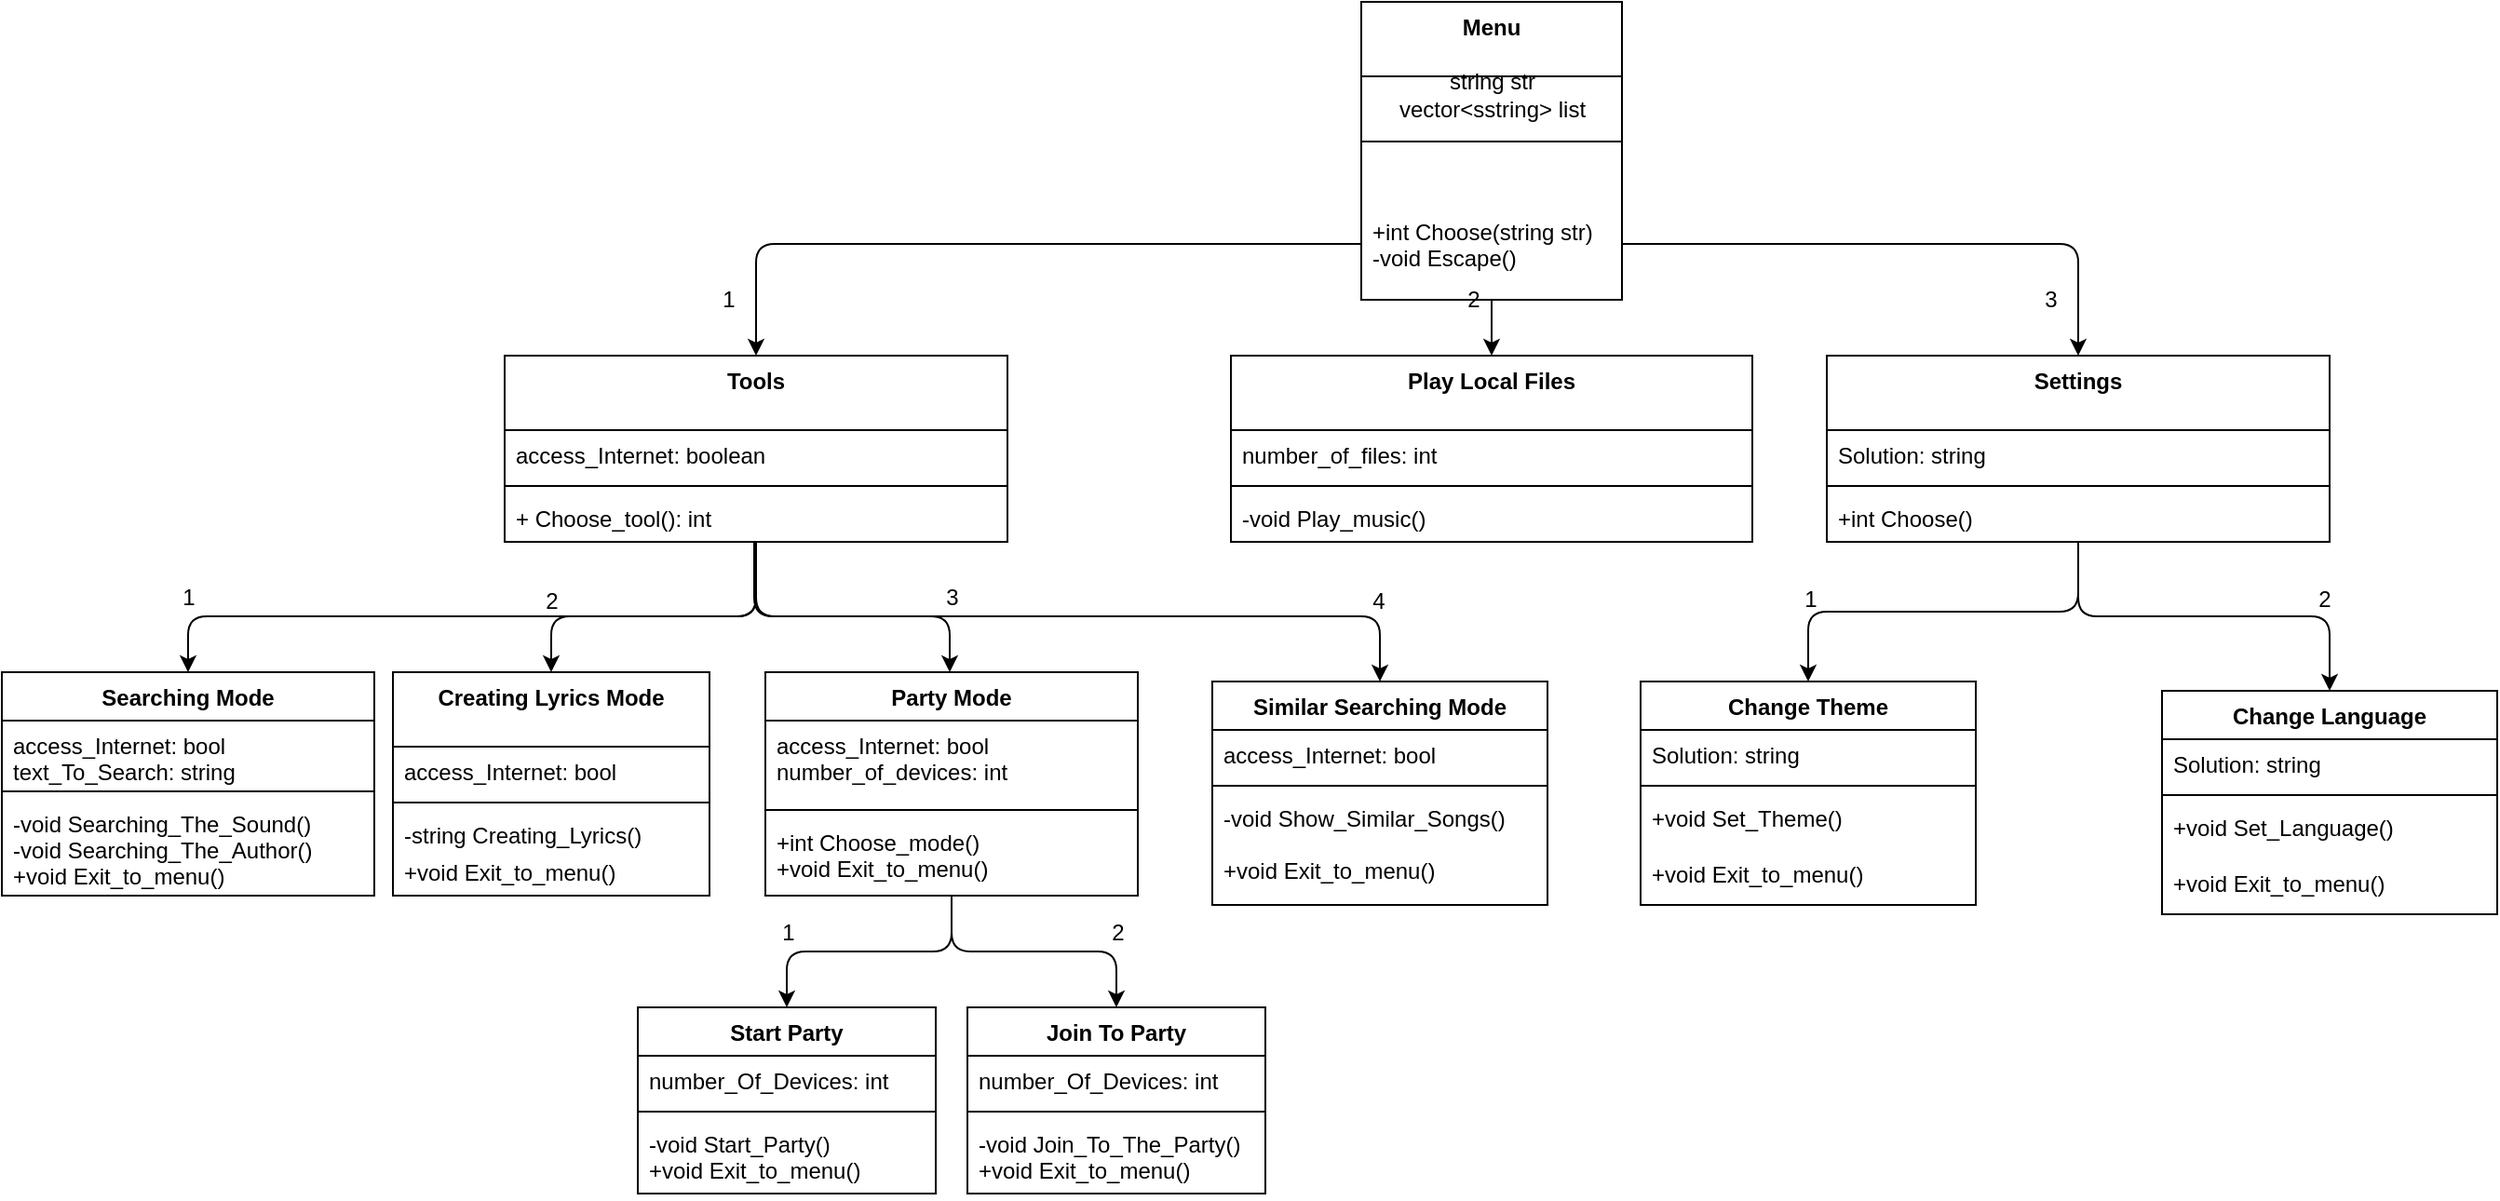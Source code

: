 <mxfile version="17.4.5" type="github">
  <diagram id="C5RBs43oDa-KdzZeNtuy" name="Page-1">
    <mxGraphModel dx="1602" dy="334" grid="1" gridSize="10" guides="1" tooltips="1" connect="1" arrows="1" fold="1" page="1" pageScale="1" pageWidth="827" pageHeight="1169" math="0" shadow="0">
      <root>
        <mxCell id="WIyWlLk6GJQsqaUBKTNV-0" />
        <mxCell id="WIyWlLk6GJQsqaUBKTNV-1" parent="WIyWlLk6GJQsqaUBKTNV-0" />
        <mxCell id="SjC82yO2K8FWHGtNP7TR-21" style="edgeStyle=orthogonalEdgeStyle;rounded=1;sketch=0;orthogonalLoop=1;jettySize=auto;html=1;entryX=0.5;entryY=0;entryDx=0;entryDy=0;" parent="WIyWlLk6GJQsqaUBKTNV-1" source="Bt7MNoxX4kMA5P5jyk8v-60" target="Bt7MNoxX4kMA5P5jyk8v-68" edge="1">
          <mxGeometry relative="1" as="geometry" />
        </mxCell>
        <mxCell id="SjC82yO2K8FWHGtNP7TR-22" style="edgeStyle=orthogonalEdgeStyle;rounded=1;sketch=0;orthogonalLoop=1;jettySize=auto;html=1;entryX=0.5;entryY=0;entryDx=0;entryDy=0;" parent="WIyWlLk6GJQsqaUBKTNV-1" source="Bt7MNoxX4kMA5P5jyk8v-60" target="Bt7MNoxX4kMA5P5jyk8v-64" edge="1">
          <mxGeometry relative="1" as="geometry" />
        </mxCell>
        <mxCell id="Bt7MNoxX4kMA5P5jyk8v-60" value="Party Mode" style="swimlane;fontStyle=1;align=center;verticalAlign=top;childLayout=stackLayout;horizontal=1;startSize=26;horizontalStack=0;resizeParent=1;resizeParentMax=0;resizeLast=0;collapsible=1;marginBottom=0;" parent="WIyWlLk6GJQsqaUBKTNV-1" vertex="1">
          <mxGeometry x="-330" y="430" width="200" height="120" as="geometry" />
        </mxCell>
        <mxCell id="Bt7MNoxX4kMA5P5jyk8v-61" value="access_Internet: bool&#xa;number_of_devices: int" style="text;strokeColor=none;fillColor=none;align=left;verticalAlign=top;spacingLeft=4;spacingRight=4;overflow=hidden;rotatable=0;points=[[0,0.5],[1,0.5]];portConstraint=eastwest;" parent="Bt7MNoxX4kMA5P5jyk8v-60" vertex="1">
          <mxGeometry y="26" width="200" height="44" as="geometry" />
        </mxCell>
        <mxCell id="Bt7MNoxX4kMA5P5jyk8v-62" value="" style="line;strokeWidth=1;fillColor=none;align=left;verticalAlign=middle;spacingTop=-1;spacingLeft=3;spacingRight=3;rotatable=0;labelPosition=right;points=[];portConstraint=eastwest;" parent="Bt7MNoxX4kMA5P5jyk8v-60" vertex="1">
          <mxGeometry y="70" width="200" height="8" as="geometry" />
        </mxCell>
        <mxCell id="Bt7MNoxX4kMA5P5jyk8v-63" value="+int Choose_mode()&#xa;+void Exit_to_menu()" style="text;strokeColor=none;fillColor=none;align=left;verticalAlign=top;spacingLeft=4;spacingRight=4;overflow=hidden;rotatable=0;points=[[0,0.5],[1,0.5]];portConstraint=eastwest;" parent="Bt7MNoxX4kMA5P5jyk8v-60" vertex="1">
          <mxGeometry y="78" width="200" height="42" as="geometry" />
        </mxCell>
        <mxCell id="Bt7MNoxX4kMA5P5jyk8v-64" value="Start Party" style="swimlane;fontStyle=1;align=center;verticalAlign=top;childLayout=stackLayout;horizontal=1;startSize=26;horizontalStack=0;resizeParent=1;resizeParentMax=0;resizeLast=0;collapsible=1;marginBottom=0;" parent="WIyWlLk6GJQsqaUBKTNV-1" vertex="1">
          <mxGeometry x="-398.5" y="610" width="160" height="100" as="geometry" />
        </mxCell>
        <mxCell id="Bt7MNoxX4kMA5P5jyk8v-65" value="number_Of_Devices: int" style="text;strokeColor=none;fillColor=none;align=left;verticalAlign=top;spacingLeft=4;spacingRight=4;overflow=hidden;rotatable=0;points=[[0,0.5],[1,0.5]];portConstraint=eastwest;" parent="Bt7MNoxX4kMA5P5jyk8v-64" vertex="1">
          <mxGeometry y="26" width="160" height="26" as="geometry" />
        </mxCell>
        <mxCell id="Bt7MNoxX4kMA5P5jyk8v-66" value="" style="line;strokeWidth=1;fillColor=none;align=left;verticalAlign=middle;spacingTop=-1;spacingLeft=3;spacingRight=3;rotatable=0;labelPosition=right;points=[];portConstraint=eastwest;" parent="Bt7MNoxX4kMA5P5jyk8v-64" vertex="1">
          <mxGeometry y="52" width="160" height="8" as="geometry" />
        </mxCell>
        <mxCell id="Bt7MNoxX4kMA5P5jyk8v-67" value="-void Start_Party()&#xa;+void Exit_to_menu()" style="text;strokeColor=none;fillColor=none;align=left;verticalAlign=top;spacingLeft=4;spacingRight=4;overflow=hidden;rotatable=0;points=[[0,0.5],[1,0.5]];portConstraint=eastwest;" parent="Bt7MNoxX4kMA5P5jyk8v-64" vertex="1">
          <mxGeometry y="60" width="160" height="40" as="geometry" />
        </mxCell>
        <mxCell id="Bt7MNoxX4kMA5P5jyk8v-68" value="Join To Party" style="swimlane;fontStyle=1;align=center;verticalAlign=top;childLayout=stackLayout;horizontal=1;startSize=26;horizontalStack=0;resizeParent=1;resizeParentMax=0;resizeLast=0;collapsible=1;marginBottom=0;" parent="WIyWlLk6GJQsqaUBKTNV-1" vertex="1">
          <mxGeometry x="-221.5" y="610" width="160" height="100" as="geometry" />
        </mxCell>
        <mxCell id="Bt7MNoxX4kMA5P5jyk8v-69" value="number_Of_Devices: int" style="text;strokeColor=none;fillColor=none;align=left;verticalAlign=top;spacingLeft=4;spacingRight=4;overflow=hidden;rotatable=0;points=[[0,0.5],[1,0.5]];portConstraint=eastwest;" parent="Bt7MNoxX4kMA5P5jyk8v-68" vertex="1">
          <mxGeometry y="26" width="160" height="26" as="geometry" />
        </mxCell>
        <mxCell id="Bt7MNoxX4kMA5P5jyk8v-70" value="" style="line;strokeWidth=1;fillColor=none;align=left;verticalAlign=middle;spacingTop=-1;spacingLeft=3;spacingRight=3;rotatable=0;labelPosition=right;points=[];portConstraint=eastwest;" parent="Bt7MNoxX4kMA5P5jyk8v-68" vertex="1">
          <mxGeometry y="52" width="160" height="8" as="geometry" />
        </mxCell>
        <mxCell id="Bt7MNoxX4kMA5P5jyk8v-71" value="-void Join_To_The_Party()&#xa;+void Exit_to_menu()&#xa;" style="text;strokeColor=none;fillColor=none;align=left;verticalAlign=top;spacingLeft=4;spacingRight=4;overflow=hidden;rotatable=0;points=[[0,0.5],[1,0.5]];portConstraint=eastwest;" parent="Bt7MNoxX4kMA5P5jyk8v-68" vertex="1">
          <mxGeometry y="60" width="160" height="40" as="geometry" />
        </mxCell>
        <mxCell id="Bt7MNoxX4kMA5P5jyk8v-73" value="Searching Mode" style="swimlane;fontStyle=1;align=center;verticalAlign=top;childLayout=stackLayout;horizontal=1;startSize=26;horizontalStack=0;resizeParent=1;resizeParentMax=0;resizeLast=0;collapsible=1;marginBottom=0;" parent="WIyWlLk6GJQsqaUBKTNV-1" vertex="1">
          <mxGeometry x="-740" y="430" width="200" height="120" as="geometry" />
        </mxCell>
        <mxCell id="Bt7MNoxX4kMA5P5jyk8v-74" value="access_Internet: bool&#xa;text_To_Search: string" style="text;strokeColor=none;fillColor=none;align=left;verticalAlign=top;spacingLeft=4;spacingRight=4;overflow=hidden;rotatable=0;points=[[0,0.5],[1,0.5]];portConstraint=eastwest;" parent="Bt7MNoxX4kMA5P5jyk8v-73" vertex="1">
          <mxGeometry y="26" width="200" height="34" as="geometry" />
        </mxCell>
        <mxCell id="Bt7MNoxX4kMA5P5jyk8v-75" value="" style="line;strokeWidth=1;fillColor=none;align=left;verticalAlign=middle;spacingTop=-1;spacingLeft=3;spacingRight=3;rotatable=0;labelPosition=right;points=[];portConstraint=eastwest;" parent="Bt7MNoxX4kMA5P5jyk8v-73" vertex="1">
          <mxGeometry y="60" width="200" height="8" as="geometry" />
        </mxCell>
        <mxCell id="Bt7MNoxX4kMA5P5jyk8v-76" value="-void Searching_The_Sound()&#xa;-void Searching_The_Author()&#xa;+void Exit_to_menu()&#xa;" style="text;strokeColor=none;fillColor=none;align=left;verticalAlign=top;spacingLeft=4;spacingRight=4;overflow=hidden;rotatable=0;points=[[0,0.5],[1,0.5]];portConstraint=eastwest;" parent="Bt7MNoxX4kMA5P5jyk8v-73" vertex="1">
          <mxGeometry y="68" width="200" height="52" as="geometry" />
        </mxCell>
        <mxCell id="Bt7MNoxX4kMA5P5jyk8v-78" value="Similar Searching Mode" style="swimlane;fontStyle=1;align=center;verticalAlign=top;childLayout=stackLayout;horizontal=1;startSize=26;horizontalStack=0;resizeParent=1;resizeParentMax=0;resizeLast=0;collapsible=1;marginBottom=0;" parent="WIyWlLk6GJQsqaUBKTNV-1" vertex="1">
          <mxGeometry x="-90" y="435" width="180" height="120" as="geometry" />
        </mxCell>
        <mxCell id="Bt7MNoxX4kMA5P5jyk8v-79" value="access_Internet: bool" style="text;strokeColor=none;fillColor=none;align=left;verticalAlign=top;spacingLeft=4;spacingRight=4;overflow=hidden;rotatable=0;points=[[0,0.5],[1,0.5]];portConstraint=eastwest;" parent="Bt7MNoxX4kMA5P5jyk8v-78" vertex="1">
          <mxGeometry y="26" width="180" height="26" as="geometry" />
        </mxCell>
        <mxCell id="Bt7MNoxX4kMA5P5jyk8v-80" value="" style="line;strokeWidth=1;fillColor=none;align=left;verticalAlign=middle;spacingTop=-1;spacingLeft=3;spacingRight=3;rotatable=0;labelPosition=right;points=[];portConstraint=eastwest;" parent="Bt7MNoxX4kMA5P5jyk8v-78" vertex="1">
          <mxGeometry y="52" width="180" height="8" as="geometry" />
        </mxCell>
        <mxCell id="Bt7MNoxX4kMA5P5jyk8v-81" value="-void Show_Similar_Songs()&#xa;&#xa;+void Exit_to_menu()" style="text;strokeColor=none;fillColor=none;align=left;verticalAlign=top;spacingLeft=4;spacingRight=4;overflow=hidden;rotatable=0;points=[[0,0.5],[1,0.5]];portConstraint=eastwest;" parent="Bt7MNoxX4kMA5P5jyk8v-78" vertex="1">
          <mxGeometry y="60" width="180" height="60" as="geometry" />
        </mxCell>
        <mxCell id="Bt7MNoxX4kMA5P5jyk8v-83" value="Creating Lyrics Mode" style="swimlane;fontStyle=1;align=center;verticalAlign=top;childLayout=stackLayout;horizontal=1;startSize=40;horizontalStack=0;resizeParent=1;resizeParentMax=0;resizeLast=0;collapsible=1;marginBottom=0;" parent="WIyWlLk6GJQsqaUBKTNV-1" vertex="1">
          <mxGeometry x="-530" y="430" width="170" height="120" as="geometry">
            <mxRectangle x="-530" y="430" width="150" height="40" as="alternateBounds" />
          </mxGeometry>
        </mxCell>
        <mxCell id="Bt7MNoxX4kMA5P5jyk8v-84" value="access_Internet: bool" style="text;strokeColor=none;fillColor=none;align=left;verticalAlign=top;spacingLeft=4;spacingRight=4;overflow=hidden;rotatable=0;points=[[0,0.5],[1,0.5]];portConstraint=eastwest;" parent="Bt7MNoxX4kMA5P5jyk8v-83" vertex="1">
          <mxGeometry y="40" width="170" height="26" as="geometry" />
        </mxCell>
        <mxCell id="Bt7MNoxX4kMA5P5jyk8v-85" value="" style="line;strokeWidth=1;fillColor=none;align=left;verticalAlign=middle;spacingTop=-1;spacingLeft=3;spacingRight=3;rotatable=0;labelPosition=right;points=[];portConstraint=eastwest;" parent="Bt7MNoxX4kMA5P5jyk8v-83" vertex="1">
          <mxGeometry y="66" width="170" height="8" as="geometry" />
        </mxCell>
        <mxCell id="Bt7MNoxX4kMA5P5jyk8v-86" value="-string Creating_Lyrics()" style="text;strokeColor=none;fillColor=none;align=left;verticalAlign=top;spacingLeft=4;spacingRight=4;overflow=hidden;rotatable=0;points=[[0,0.5],[1,0.5]];portConstraint=eastwest;" parent="Bt7MNoxX4kMA5P5jyk8v-83" vertex="1">
          <mxGeometry y="74" width="170" height="20" as="geometry" />
        </mxCell>
        <mxCell id="QaWBGfg-kfXsY037r91P-12" value="+void Exit_to_menu()" style="text;strokeColor=none;fillColor=none;align=left;verticalAlign=top;spacingLeft=4;spacingRight=4;overflow=hidden;rotatable=0;points=[[0,0.5],[1,0.5]];portConstraint=eastwest;" vertex="1" parent="Bt7MNoxX4kMA5P5jyk8v-83">
          <mxGeometry y="94" width="170" height="26" as="geometry" />
        </mxCell>
        <mxCell id="SjC82yO2K8FWHGtNP7TR-16" style="edgeStyle=orthogonalEdgeStyle;curved=0;rounded=1;sketch=0;orthogonalLoop=1;jettySize=auto;html=1;entryX=0.5;entryY=0;entryDx=0;entryDy=0;" parent="WIyWlLk6GJQsqaUBKTNV-1" source="Bt7MNoxX4kMA5P5jyk8v-96" target="Bt7MNoxX4kMA5P5jyk8v-78" edge="1">
          <mxGeometry relative="1" as="geometry">
            <Array as="points">
              <mxPoint x="-335" y="400" />
              <mxPoint y="400" />
            </Array>
          </mxGeometry>
        </mxCell>
        <mxCell id="SjC82yO2K8FWHGtNP7TR-17" style="edgeStyle=orthogonalEdgeStyle;curved=0;rounded=1;sketch=0;orthogonalLoop=1;jettySize=auto;html=1;entryX=0.5;entryY=0;entryDx=0;entryDy=0;" parent="WIyWlLk6GJQsqaUBKTNV-1" edge="1">
          <mxGeometry relative="1" as="geometry">
            <mxPoint x="-336" y="360.0" as="sourcePoint" />
            <mxPoint x="-231" y="430.0" as="targetPoint" />
            <Array as="points">
              <mxPoint x="-336" y="400" />
              <mxPoint x="-231" y="400" />
            </Array>
          </mxGeometry>
        </mxCell>
        <mxCell id="SjC82yO2K8FWHGtNP7TR-18" style="edgeStyle=orthogonalEdgeStyle;curved=0;rounded=1;sketch=0;orthogonalLoop=1;jettySize=auto;html=1;entryX=0.5;entryY=0;entryDx=0;entryDy=0;" parent="WIyWlLk6GJQsqaUBKTNV-1" source="Bt7MNoxX4kMA5P5jyk8v-96" target="Bt7MNoxX4kMA5P5jyk8v-83" edge="1">
          <mxGeometry relative="1" as="geometry">
            <Array as="points">
              <mxPoint x="-335" y="400" />
              <mxPoint x="-445" y="400" />
            </Array>
          </mxGeometry>
        </mxCell>
        <mxCell id="SjC82yO2K8FWHGtNP7TR-20" style="edgeStyle=orthogonalEdgeStyle;curved=0;rounded=1;sketch=0;orthogonalLoop=1;jettySize=auto;html=1;" parent="WIyWlLk6GJQsqaUBKTNV-1" source="Bt7MNoxX4kMA5P5jyk8v-96" target="Bt7MNoxX4kMA5P5jyk8v-73" edge="1">
          <mxGeometry relative="1" as="geometry">
            <Array as="points">
              <mxPoint x="-335" y="400" />
              <mxPoint x="-640" y="400" />
            </Array>
          </mxGeometry>
        </mxCell>
        <mxCell id="Bt7MNoxX4kMA5P5jyk8v-96" value="Tools" style="swimlane;fontStyle=1;align=center;verticalAlign=top;childLayout=stackLayout;horizontal=1;startSize=40;horizontalStack=0;resizeParent=1;resizeParentMax=0;resizeLast=0;collapsible=1;marginBottom=0;" parent="WIyWlLk6GJQsqaUBKTNV-1" vertex="1">
          <mxGeometry x="-470" y="260" width="270" height="100" as="geometry" />
        </mxCell>
        <mxCell id="Bt7MNoxX4kMA5P5jyk8v-97" value="access_Internet: boolean" style="text;strokeColor=none;fillColor=none;align=left;verticalAlign=top;spacingLeft=4;spacingRight=4;overflow=hidden;rotatable=0;points=[[0,0.5],[1,0.5]];portConstraint=eastwest;" parent="Bt7MNoxX4kMA5P5jyk8v-96" vertex="1">
          <mxGeometry y="40" width="270" height="26" as="geometry" />
        </mxCell>
        <mxCell id="Bt7MNoxX4kMA5P5jyk8v-98" value="" style="line;strokeWidth=1;fillColor=none;align=left;verticalAlign=middle;spacingTop=-1;spacingLeft=3;spacingRight=3;rotatable=0;labelPosition=right;points=[];portConstraint=eastwest;" parent="Bt7MNoxX4kMA5P5jyk8v-96" vertex="1">
          <mxGeometry y="66" width="270" height="8" as="geometry" />
        </mxCell>
        <mxCell id="Bt7MNoxX4kMA5P5jyk8v-99" value="+ Choose_tool(): int" style="text;strokeColor=none;fillColor=none;align=left;verticalAlign=top;spacingLeft=4;spacingRight=4;overflow=hidden;rotatable=0;points=[[0,0.5],[1,0.5]];portConstraint=eastwest;" parent="Bt7MNoxX4kMA5P5jyk8v-96" vertex="1">
          <mxGeometry y="74" width="270" height="26" as="geometry" />
        </mxCell>
        <mxCell id="Bt7MNoxX4kMA5P5jyk8v-101" value="Play Local Files" style="swimlane;fontStyle=1;align=center;verticalAlign=top;childLayout=stackLayout;horizontal=1;startSize=40;horizontalStack=0;resizeParent=1;resizeParentMax=0;resizeLast=0;collapsible=1;marginBottom=0;" parent="WIyWlLk6GJQsqaUBKTNV-1" vertex="1">
          <mxGeometry x="-80" y="260" width="280" height="100" as="geometry">
            <mxRectangle x="-80" y="260" width="120" height="40" as="alternateBounds" />
          </mxGeometry>
        </mxCell>
        <mxCell id="Bt7MNoxX4kMA5P5jyk8v-102" value="number_of_files: int" style="text;strokeColor=none;fillColor=none;align=left;verticalAlign=top;spacingLeft=4;spacingRight=4;overflow=hidden;rotatable=0;points=[[0,0.5],[1,0.5]];portConstraint=eastwest;" parent="Bt7MNoxX4kMA5P5jyk8v-101" vertex="1">
          <mxGeometry y="40" width="280" height="26" as="geometry" />
        </mxCell>
        <mxCell id="Bt7MNoxX4kMA5P5jyk8v-103" value="" style="line;strokeWidth=1;fillColor=none;align=left;verticalAlign=middle;spacingTop=-1;spacingLeft=3;spacingRight=3;rotatable=0;labelPosition=right;points=[];portConstraint=eastwest;" parent="Bt7MNoxX4kMA5P5jyk8v-101" vertex="1">
          <mxGeometry y="66" width="280" height="8" as="geometry" />
        </mxCell>
        <mxCell id="Bt7MNoxX4kMA5P5jyk8v-104" value="-void Play_music()&#xa;&#xa;&#xa;" style="text;strokeColor=none;fillColor=none;align=left;verticalAlign=top;spacingLeft=4;spacingRight=4;overflow=hidden;rotatable=0;points=[[0,0.5],[1,0.5]];portConstraint=eastwest;" parent="Bt7MNoxX4kMA5P5jyk8v-101" vertex="1">
          <mxGeometry y="74" width="280" height="26" as="geometry" />
        </mxCell>
        <mxCell id="SjC82yO2K8FWHGtNP7TR-12" style="edgeStyle=orthogonalEdgeStyle;curved=0;rounded=1;sketch=0;orthogonalLoop=1;jettySize=auto;html=1;entryX=0.5;entryY=0;entryDx=0;entryDy=0;" parent="WIyWlLk6GJQsqaUBKTNV-1" source="Bt7MNoxX4kMA5P5jyk8v-106" target="Bt7MNoxX4kMA5P5jyk8v-116" edge="1">
          <mxGeometry relative="1" as="geometry">
            <Array as="points">
              <mxPoint x="60" y="200" />
              <mxPoint x="375" y="200" />
            </Array>
          </mxGeometry>
        </mxCell>
        <mxCell id="SjC82yO2K8FWHGtNP7TR-13" style="edgeStyle=orthogonalEdgeStyle;curved=0;rounded=1;sketch=0;orthogonalLoop=1;jettySize=auto;html=1;entryX=0.5;entryY=0;entryDx=0;entryDy=0;" parent="WIyWlLk6GJQsqaUBKTNV-1" source="Bt7MNoxX4kMA5P5jyk8v-106" target="Bt7MNoxX4kMA5P5jyk8v-96" edge="1">
          <mxGeometry relative="1" as="geometry">
            <Array as="points">
              <mxPoint x="60" y="200" />
              <mxPoint x="-335" y="200" />
            </Array>
          </mxGeometry>
        </mxCell>
        <mxCell id="SjC82yO2K8FWHGtNP7TR-23" style="edgeStyle=orthogonalEdgeStyle;rounded=1;sketch=0;orthogonalLoop=1;jettySize=auto;html=1;entryX=0.5;entryY=0;entryDx=0;entryDy=0;" parent="WIyWlLk6GJQsqaUBKTNV-1" source="Bt7MNoxX4kMA5P5jyk8v-106" target="Bt7MNoxX4kMA5P5jyk8v-101" edge="1">
          <mxGeometry relative="1" as="geometry" />
        </mxCell>
        <mxCell id="Bt7MNoxX4kMA5P5jyk8v-106" value="Menu" style="swimlane;fontStyle=1;align=center;verticalAlign=top;childLayout=stackLayout;horizontal=1;startSize=40;horizontalStack=0;resizeParent=1;resizeParentMax=0;resizeLast=0;collapsible=1;marginBottom=0;" parent="WIyWlLk6GJQsqaUBKTNV-1" vertex="1">
          <mxGeometry x="-10" y="70" width="140" height="160" as="geometry">
            <mxRectangle x="-10" y="70" width="60" height="40" as="alternateBounds" />
          </mxGeometry>
        </mxCell>
        <mxCell id="Bt7MNoxX4kMA5P5jyk8v-108" value="" style="line;strokeWidth=1;fillColor=none;align=left;verticalAlign=middle;spacingTop=-1;spacingLeft=3;spacingRight=3;rotatable=0;labelPosition=right;points=[];portConstraint=eastwest;" parent="Bt7MNoxX4kMA5P5jyk8v-106" vertex="1">
          <mxGeometry y="40" width="140" height="70" as="geometry" />
        </mxCell>
        <mxCell id="Bt7MNoxX4kMA5P5jyk8v-109" value="+int Choose(string str)&#xa;-void Escape()" style="text;strokeColor=none;fillColor=none;align=left;verticalAlign=top;spacingLeft=4;spacingRight=4;overflow=hidden;rotatable=0;points=[[0,0.5],[1,0.5]];portConstraint=eastwest;" parent="Bt7MNoxX4kMA5P5jyk8v-106" vertex="1">
          <mxGeometry y="110" width="140" height="50" as="geometry" />
        </mxCell>
        <mxCell id="SjC82yO2K8FWHGtNP7TR-10" style="edgeStyle=orthogonalEdgeStyle;curved=0;rounded=1;sketch=0;orthogonalLoop=1;jettySize=auto;html=1;" parent="WIyWlLk6GJQsqaUBKTNV-1" source="Bt7MNoxX4kMA5P5jyk8v-116" target="Bt7MNoxX4kMA5P5jyk8v-124" edge="1">
          <mxGeometry relative="1" as="geometry" />
        </mxCell>
        <mxCell id="SjC82yO2K8FWHGtNP7TR-11" style="edgeStyle=orthogonalEdgeStyle;curved=0;rounded=1;sketch=0;orthogonalLoop=1;jettySize=auto;html=1;entryX=0.5;entryY=0;entryDx=0;entryDy=0;" parent="WIyWlLk6GJQsqaUBKTNV-1" source="Bt7MNoxX4kMA5P5jyk8v-116" target="Bt7MNoxX4kMA5P5jyk8v-120" edge="1">
          <mxGeometry relative="1" as="geometry" />
        </mxCell>
        <mxCell id="Bt7MNoxX4kMA5P5jyk8v-116" value="Settings" style="swimlane;fontStyle=1;align=center;verticalAlign=top;childLayout=stackLayout;horizontal=1;startSize=40;horizontalStack=0;resizeParent=1;resizeParentMax=0;resizeLast=0;collapsible=1;marginBottom=0;" parent="WIyWlLk6GJQsqaUBKTNV-1" vertex="1">
          <mxGeometry x="240" y="260" width="270" height="100" as="geometry" />
        </mxCell>
        <mxCell id="Bt7MNoxX4kMA5P5jyk8v-117" value="Solution: string" style="text;strokeColor=none;fillColor=none;align=left;verticalAlign=top;spacingLeft=4;spacingRight=4;overflow=hidden;rotatable=0;points=[[0,0.5],[1,0.5]];portConstraint=eastwest;" parent="Bt7MNoxX4kMA5P5jyk8v-116" vertex="1">
          <mxGeometry y="40" width="270" height="26" as="geometry" />
        </mxCell>
        <mxCell id="Bt7MNoxX4kMA5P5jyk8v-118" value="" style="line;strokeWidth=1;fillColor=none;align=left;verticalAlign=middle;spacingTop=-1;spacingLeft=3;spacingRight=3;rotatable=0;labelPosition=right;points=[];portConstraint=eastwest;" parent="Bt7MNoxX4kMA5P5jyk8v-116" vertex="1">
          <mxGeometry y="66" width="270" height="8" as="geometry" />
        </mxCell>
        <mxCell id="Bt7MNoxX4kMA5P5jyk8v-119" value="+int Choose()" style="text;strokeColor=none;fillColor=none;align=left;verticalAlign=top;spacingLeft=4;spacingRight=4;overflow=hidden;rotatable=0;points=[[0,0.5],[1,0.5]];portConstraint=eastwest;" parent="Bt7MNoxX4kMA5P5jyk8v-116" vertex="1">
          <mxGeometry y="74" width="270" height="26" as="geometry" />
        </mxCell>
        <mxCell id="Bt7MNoxX4kMA5P5jyk8v-120" value="Change Theme" style="swimlane;fontStyle=1;align=center;verticalAlign=top;childLayout=stackLayout;horizontal=1;startSize=26;horizontalStack=0;resizeParent=1;resizeParentMax=0;resizeLast=0;collapsible=1;marginBottom=0;" parent="WIyWlLk6GJQsqaUBKTNV-1" vertex="1">
          <mxGeometry x="140" y="435" width="180" height="120" as="geometry" />
        </mxCell>
        <mxCell id="Bt7MNoxX4kMA5P5jyk8v-121" value="Solution: string" style="text;strokeColor=none;fillColor=none;align=left;verticalAlign=top;spacingLeft=4;spacingRight=4;overflow=hidden;rotatable=0;points=[[0,0.5],[1,0.5]];portConstraint=eastwest;" parent="Bt7MNoxX4kMA5P5jyk8v-120" vertex="1">
          <mxGeometry y="26" width="180" height="26" as="geometry" />
        </mxCell>
        <mxCell id="Bt7MNoxX4kMA5P5jyk8v-122" value="" style="line;strokeWidth=1;fillColor=none;align=left;verticalAlign=middle;spacingTop=-1;spacingLeft=3;spacingRight=3;rotatable=0;labelPosition=right;points=[];portConstraint=eastwest;" parent="Bt7MNoxX4kMA5P5jyk8v-120" vertex="1">
          <mxGeometry y="52" width="180" height="8" as="geometry" />
        </mxCell>
        <mxCell id="Bt7MNoxX4kMA5P5jyk8v-123" value="+void Set_Theme()" style="text;strokeColor=none;fillColor=none;align=left;verticalAlign=top;spacingLeft=4;spacingRight=4;overflow=hidden;rotatable=0;points=[[0,0.5],[1,0.5]];portConstraint=eastwest;" parent="Bt7MNoxX4kMA5P5jyk8v-120" vertex="1">
          <mxGeometry y="60" width="180" height="30" as="geometry" />
        </mxCell>
        <mxCell id="QaWBGfg-kfXsY037r91P-7" value="+void Exit_to_menu()" style="text;strokeColor=none;fillColor=none;align=left;verticalAlign=top;spacingLeft=4;spacingRight=4;overflow=hidden;rotatable=0;points=[[0,0.5],[1,0.5]];portConstraint=eastwest;" vertex="1" parent="Bt7MNoxX4kMA5P5jyk8v-120">
          <mxGeometry y="90" width="180" height="30" as="geometry" />
        </mxCell>
        <mxCell id="Bt7MNoxX4kMA5P5jyk8v-124" value="Change Language" style="swimlane;fontStyle=1;align=center;verticalAlign=top;childLayout=stackLayout;horizontal=1;startSize=26;horizontalStack=0;resizeParent=1;resizeParentMax=0;resizeLast=0;collapsible=1;marginBottom=0;" parent="WIyWlLk6GJQsqaUBKTNV-1" vertex="1">
          <mxGeometry x="420" y="440" width="180" height="120" as="geometry" />
        </mxCell>
        <mxCell id="Bt7MNoxX4kMA5P5jyk8v-125" value="Solution: string" style="text;strokeColor=none;fillColor=none;align=left;verticalAlign=top;spacingLeft=4;spacingRight=4;overflow=hidden;rotatable=0;points=[[0,0.5],[1,0.5]];portConstraint=eastwest;" parent="Bt7MNoxX4kMA5P5jyk8v-124" vertex="1">
          <mxGeometry y="26" width="180" height="26" as="geometry" />
        </mxCell>
        <mxCell id="Bt7MNoxX4kMA5P5jyk8v-126" value="" style="line;strokeWidth=1;fillColor=none;align=left;verticalAlign=middle;spacingTop=-1;spacingLeft=3;spacingRight=3;rotatable=0;labelPosition=right;points=[];portConstraint=eastwest;" parent="Bt7MNoxX4kMA5P5jyk8v-124" vertex="1">
          <mxGeometry y="52" width="180" height="8" as="geometry" />
        </mxCell>
        <mxCell id="Bt7MNoxX4kMA5P5jyk8v-127" value="+void Set_Language()" style="text;strokeColor=none;fillColor=none;align=left;verticalAlign=top;spacingLeft=4;spacingRight=4;overflow=hidden;rotatable=0;points=[[0,0.5],[1,0.5]];portConstraint=eastwest;" parent="Bt7MNoxX4kMA5P5jyk8v-124" vertex="1">
          <mxGeometry y="60" width="180" height="30" as="geometry" />
        </mxCell>
        <mxCell id="QaWBGfg-kfXsY037r91P-11" value="+void Exit_to_menu()" style="text;strokeColor=none;fillColor=none;align=left;verticalAlign=top;spacingLeft=4;spacingRight=4;overflow=hidden;rotatable=0;points=[[0,0.5],[1,0.5]];portConstraint=eastwest;" vertex="1" parent="Bt7MNoxX4kMA5P5jyk8v-124">
          <mxGeometry y="90" width="180" height="30" as="geometry" />
        </mxCell>
        <mxCell id="SjC82yO2K8FWHGtNP7TR-0" value="1" style="text;html=1;align=center;verticalAlign=middle;resizable=0;points=[];autosize=1;strokeColor=none;fillColor=none;" parent="WIyWlLk6GJQsqaUBKTNV-1" vertex="1">
          <mxGeometry x="-360" y="220" width="20" height="20" as="geometry" />
        </mxCell>
        <mxCell id="SjC82yO2K8FWHGtNP7TR-1" value="2" style="text;html=1;align=center;verticalAlign=middle;resizable=0;points=[];autosize=1;strokeColor=none;fillColor=none;" parent="WIyWlLk6GJQsqaUBKTNV-1" vertex="1">
          <mxGeometry x="40" y="220" width="20" height="20" as="geometry" />
        </mxCell>
        <mxCell id="SjC82yO2K8FWHGtNP7TR-2" value="3" style="text;html=1;align=center;verticalAlign=middle;resizable=0;points=[];autosize=1;strokeColor=none;fillColor=none;" parent="WIyWlLk6GJQsqaUBKTNV-1" vertex="1">
          <mxGeometry x="350" y="220" width="20" height="20" as="geometry" />
        </mxCell>
        <mxCell id="SjC82yO2K8FWHGtNP7TR-3" value="2" style="text;html=1;align=center;verticalAlign=middle;resizable=0;points=[];autosize=1;strokeColor=none;fillColor=none;" parent="WIyWlLk6GJQsqaUBKTNV-1" vertex="1">
          <mxGeometry x="-455" y="382" width="20" height="20" as="geometry" />
        </mxCell>
        <mxCell id="SjC82yO2K8FWHGtNP7TR-4" value="1" style="text;html=1;align=center;verticalAlign=middle;resizable=0;points=[];autosize=1;strokeColor=none;fillColor=none;" parent="WIyWlLk6GJQsqaUBKTNV-1" vertex="1">
          <mxGeometry x="-650" y="380" width="20" height="20" as="geometry" />
        </mxCell>
        <mxCell id="SjC82yO2K8FWHGtNP7TR-6" value="3" style="text;html=1;align=center;verticalAlign=middle;resizable=0;points=[];autosize=1;strokeColor=none;fillColor=none;" parent="WIyWlLk6GJQsqaUBKTNV-1" vertex="1">
          <mxGeometry x="-240" y="380" width="20" height="20" as="geometry" />
        </mxCell>
        <mxCell id="SjC82yO2K8FWHGtNP7TR-7" value="4" style="text;html=1;align=center;verticalAlign=middle;resizable=0;points=[];autosize=1;strokeColor=none;fillColor=none;" parent="WIyWlLk6GJQsqaUBKTNV-1" vertex="1">
          <mxGeometry x="-11" y="382" width="20" height="20" as="geometry" />
        </mxCell>
        <mxCell id="SjC82yO2K8FWHGtNP7TR-8" value="2" style="text;html=1;align=center;verticalAlign=middle;resizable=0;points=[];autosize=1;strokeColor=none;fillColor=none;" parent="WIyWlLk6GJQsqaUBKTNV-1" vertex="1">
          <mxGeometry x="-151.5" y="560" width="20" height="20" as="geometry" />
        </mxCell>
        <mxCell id="SjC82yO2K8FWHGtNP7TR-9" value="1" style="text;html=1;align=center;verticalAlign=middle;resizable=0;points=[];autosize=1;strokeColor=none;fillColor=none;" parent="WIyWlLk6GJQsqaUBKTNV-1" vertex="1">
          <mxGeometry x="-328.5" y="560" width="20" height="20" as="geometry" />
        </mxCell>
        <mxCell id="SjC82yO2K8FWHGtNP7TR-14" value="1" style="text;html=1;align=center;verticalAlign=middle;resizable=0;points=[];autosize=1;strokeColor=none;fillColor=none;" parent="WIyWlLk6GJQsqaUBKTNV-1" vertex="1">
          <mxGeometry x="221" y="381" width="20" height="20" as="geometry" />
        </mxCell>
        <mxCell id="SjC82yO2K8FWHGtNP7TR-15" value="2" style="text;html=1;align=center;verticalAlign=middle;resizable=0;points=[];autosize=1;strokeColor=none;fillColor=none;" parent="WIyWlLk6GJQsqaUBKTNV-1" vertex="1">
          <mxGeometry x="497" y="381" width="20" height="20" as="geometry" />
        </mxCell>
        <mxCell id="QaWBGfg-kfXsY037r91P-13" value="&lt;span style=&quot;text-align: left&quot;&gt;string str&lt;br&gt;vector&amp;lt;sstring&amp;gt; list&lt;br&gt;&lt;/span&gt;" style="text;html=1;align=center;verticalAlign=middle;resizable=0;points=[];autosize=1;strokeColor=none;fillColor=none;" vertex="1" parent="WIyWlLk6GJQsqaUBKTNV-1">
          <mxGeometry y="105" width="120" height="30" as="geometry" />
        </mxCell>
      </root>
    </mxGraphModel>
  </diagram>
</mxfile>
